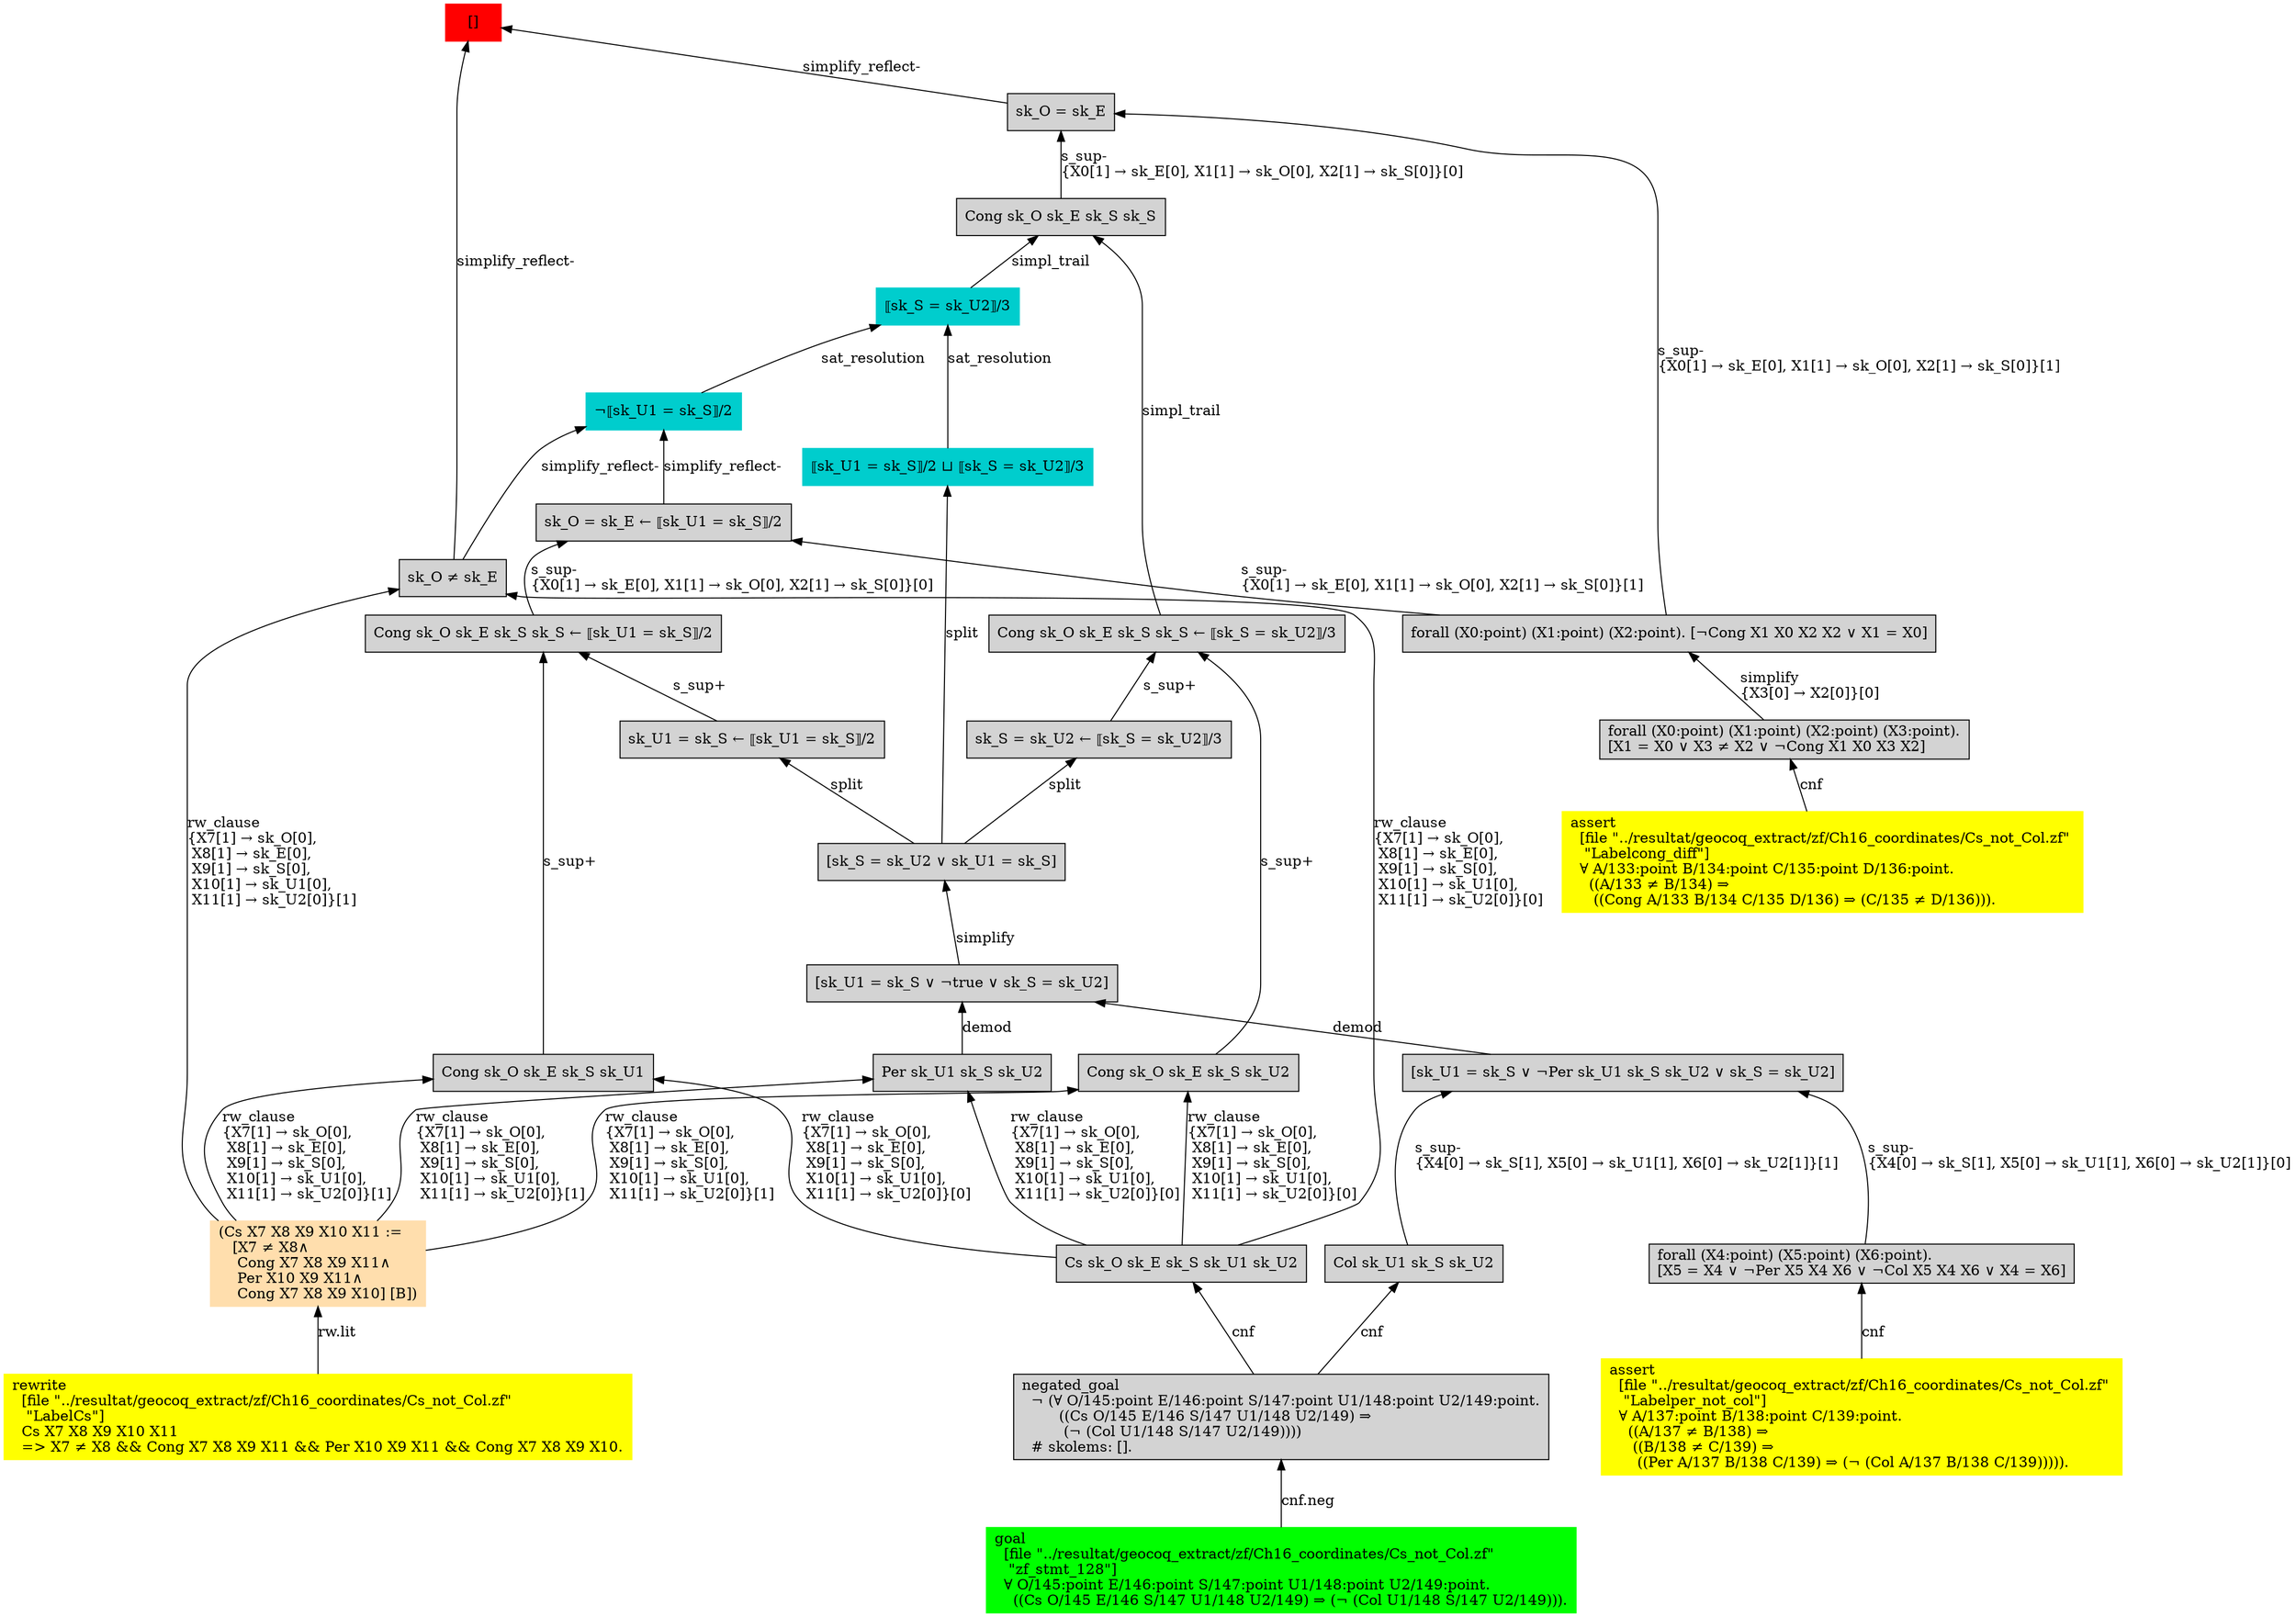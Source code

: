 digraph "unsat_graph" {
  vertex_0 [color=red, label="[]", shape=box, style=filled];
  vertex_0 -> vertex_1 [label="simplify_reflect-", dir="back"];
  vertex_1 [shape=box, label="sk_O ≠ sk_E\l", style=filled];
  vertex_1 -> vertex_2 [label="rw_clause\l\{X7[1] → sk_O[0], \l X8[1] → sk_E[0], \l X9[1] → sk_S[0], \l X10[1] → sk_U1[0], \l X11[1] → sk_U2[0]\}[1]\l", dir="back"];
  vertex_2 [color=navajowhite, shape=box, label="(Cs X7 X8 X9 X10 X11 :=\l   [X7 ≠ X8∧\l    Cong X7 X8 X9 X11∧\l    Per X10 X9 X11∧\l    Cong X7 X8 X9 X10] [B])\l", style=filled];
  vertex_2 -> vertex_3 [label="rw.lit", dir="back"];
  vertex_3 [color=yellow, shape=box, label="rewrite\l  [file \"../resultat/geocoq_extract/zf/Ch16_coordinates/Cs_not_Col.zf\" \l   \"LabelCs\"]\l  Cs X7 X8 X9 X10 X11\l  =\> X7 ≠ X8 && Cong X7 X8 X9 X11 && Per X10 X9 X11 && Cong X7 X8 X9 X10.\l", style=filled];
  vertex_1 -> vertex_4 [label="rw_clause\l\{X7[1] → sk_O[0], \l X8[1] → sk_E[0], \l X9[1] → sk_S[0], \l X10[1] → sk_U1[0], \l X11[1] → sk_U2[0]\}[0]\l", dir="back"];
  vertex_4 [shape=box, label="Cs sk_O sk_E sk_S sk_U1 sk_U2\l", style=filled];
  vertex_4 -> vertex_5 [label="cnf", dir="back"];
  vertex_5 [shape=box, label="negated_goal\l  ¬ (∀ O/145:point E/146:point S/147:point U1/148:point U2/149:point.\l        ((Cs O/145 E/146 S/147 U1/148 U2/149) ⇒\l         (¬ (Col U1/148 S/147 U2/149))))\l  # skolems: [].\l", style=filled];
  vertex_5 -> vertex_6 [label="cnf.neg", dir="back"];
  vertex_6 [color=green, shape=box, label="goal\l  [file \"../resultat/geocoq_extract/zf/Ch16_coordinates/Cs_not_Col.zf\" \l   \"zf_stmt_128\"]\l  ∀ O/145:point E/146:point S/147:point U1/148:point U2/149:point.\l    ((Cs O/145 E/146 S/147 U1/148 U2/149) ⇒ (¬ (Col U1/148 S/147 U2/149))).\l", style=filled];
  vertex_0 -> vertex_7 [label="simplify_reflect-", dir="back"];
  vertex_7 [shape=box, label="sk_O = sk_E\l", style=filled];
  vertex_7 -> vertex_8 [label="s_sup-\l\{X0[1] → sk_E[0], X1[1] → sk_O[0], X2[1] → sk_S[0]\}[1]\l", dir="back"];
  vertex_8 [shape=box, label="forall (X0:point) (X1:point) (X2:point). [¬Cong X1 X0 X2 X2 ∨ X1 = X0]\l", style=filled];
  vertex_8 -> vertex_9 [label="simplify\l\{X3[0] → X2[0]\}[0]\l", dir="back"];
  vertex_9 [shape=box, label="forall (X0:point) (X1:point) (X2:point) (X3:point).\l[X1 = X0 ∨ X3 ≠ X2 ∨ ¬Cong X1 X0 X3 X2]\l", style=filled];
  vertex_9 -> vertex_10 [label="cnf", dir="back"];
  vertex_10 [color=yellow, shape=box, label="assert\l  [file \"../resultat/geocoq_extract/zf/Ch16_coordinates/Cs_not_Col.zf\" \l   \"Labelcong_diff\"]\l  ∀ A/133:point B/134:point C/135:point D/136:point.\l    ((A/133 ≠ B/134) ⇒\l     ((Cong A/133 B/134 C/135 D/136) ⇒ (C/135 ≠ D/136))).\l", style=filled];
  vertex_7 -> vertex_11 [label="s_sup-\l\{X0[1] → sk_E[0], X1[1] → sk_O[0], X2[1] → sk_S[0]\}[0]\l", dir="back"];
  vertex_11 [shape=box, label="Cong sk_O sk_E sk_S sk_S\l", style=filled];
  vertex_11 -> vertex_12 [label="simpl_trail", dir="back"];
  vertex_12 [color=cyan3, shape=box, label="⟦sk_S = sk_U2⟧/3\l", style=filled];
  vertex_12 -> vertex_13 [label="sat_resolution", dir="back"];
  vertex_13 [color=cyan3, shape=box, label="¬⟦sk_U1 = sk_S⟧/2\l", style=filled];
  vertex_13 -> vertex_1 [label="simplify_reflect-", dir="back"];
  vertex_13 -> vertex_14 [label="simplify_reflect-", dir="back"];
  vertex_14 [shape=box, label="sk_O = sk_E ← ⟦sk_U1 = sk_S⟧/2\l", style=filled];
  vertex_14 -> vertex_8 [label="s_sup-\l\{X0[1] → sk_E[0], X1[1] → sk_O[0], X2[1] → sk_S[0]\}[1]\l", dir="back"];
  vertex_14 -> vertex_15 [label="s_sup-\l\{X0[1] → sk_E[0], X1[1] → sk_O[0], X2[1] → sk_S[0]\}[0]\l", dir="back"];
  vertex_15 [shape=box, label="Cong sk_O sk_E sk_S sk_S ← ⟦sk_U1 = sk_S⟧/2\l", style=filled];
  vertex_15 -> vertex_16 [label="s_sup+\l", dir="back"];
  vertex_16 [shape=box, label="Cong sk_O sk_E sk_S sk_U1\l", style=filled];
  vertex_16 -> vertex_2 [label="rw_clause\l\{X7[1] → sk_O[0], \l X8[1] → sk_E[0], \l X9[1] → sk_S[0], \l X10[1] → sk_U1[0], \l X11[1] → sk_U2[0]\}[1]\l", dir="back"];
  vertex_16 -> vertex_4 [label="rw_clause\l\{X7[1] → sk_O[0], \l X8[1] → sk_E[0], \l X9[1] → sk_S[0], \l X10[1] → sk_U1[0], \l X11[1] → sk_U2[0]\}[0]\l", dir="back"];
  vertex_15 -> vertex_17 [label="s_sup+\l", dir="back"];
  vertex_17 [shape=box, label="sk_U1 = sk_S ← ⟦sk_U1 = sk_S⟧/2\l", style=filled];
  vertex_17 -> vertex_18 [label="split", dir="back"];
  vertex_18 [shape=box, label="[sk_S = sk_U2 ∨ sk_U1 = sk_S]\l", style=filled];
  vertex_18 -> vertex_19 [label="simplify", dir="back"];
  vertex_19 [shape=box, label="[sk_U1 = sk_S ∨ ¬true ∨ sk_S = sk_U2]\l", style=filled];
  vertex_19 -> vertex_20 [label="demod", dir="back"];
  vertex_20 [shape=box, label="Per sk_U1 sk_S sk_U2\l", style=filled];
  vertex_20 -> vertex_2 [label="rw_clause\l\{X7[1] → sk_O[0], \l X8[1] → sk_E[0], \l X9[1] → sk_S[0], \l X10[1] → sk_U1[0], \l X11[1] → sk_U2[0]\}[1]\l", dir="back"];
  vertex_20 -> vertex_4 [label="rw_clause\l\{X7[1] → sk_O[0], \l X8[1] → sk_E[0], \l X9[1] → sk_S[0], \l X10[1] → sk_U1[0], \l X11[1] → sk_U2[0]\}[0]\l", dir="back"];
  vertex_19 -> vertex_21 [label="demod", dir="back"];
  vertex_21 [shape=box, label="[sk_U1 = sk_S ∨ ¬Per sk_U1 sk_S sk_U2 ∨ sk_S = sk_U2]\l", style=filled];
  vertex_21 -> vertex_22 [label="s_sup-\l\{X4[0] → sk_S[1], X5[0] → sk_U1[1], X6[0] → sk_U2[1]\}[0]\l", dir="back"];
  vertex_22 [shape=box, label="forall (X4:point) (X5:point) (X6:point).\l[X5 = X4 ∨ ¬Per X5 X4 X6 ∨ ¬Col X5 X4 X6 ∨ X4 = X6]\l", style=filled];
  vertex_22 -> vertex_23 [label="cnf", dir="back"];
  vertex_23 [color=yellow, shape=box, label="assert\l  [file \"../resultat/geocoq_extract/zf/Ch16_coordinates/Cs_not_Col.zf\" \l   \"Labelper_not_col\"]\l  ∀ A/137:point B/138:point C/139:point.\l    ((A/137 ≠ B/138) ⇒\l     ((B/138 ≠ C/139) ⇒\l      ((Per A/137 B/138 C/139) ⇒ (¬ (Col A/137 B/138 C/139))))).\l", style=filled];
  vertex_21 -> vertex_24 [label="s_sup-\l\{X4[0] → sk_S[1], X5[0] → sk_U1[1], X6[0] → sk_U2[1]\}[1]\l", dir="back"];
  vertex_24 [shape=box, label="Col sk_U1 sk_S sk_U2\l", style=filled];
  vertex_24 -> vertex_5 [label="cnf", dir="back"];
  vertex_12 -> vertex_25 [label="sat_resolution", dir="back"];
  vertex_25 [color=cyan3, shape=box, label="⟦sk_U1 = sk_S⟧/2 ⊔ ⟦sk_S = sk_U2⟧/3\l", style=filled];
  vertex_25 -> vertex_18 [label="split", dir="back"];
  vertex_11 -> vertex_26 [label="simpl_trail", dir="back"];
  vertex_26 [shape=box, label="Cong sk_O sk_E sk_S sk_S ← ⟦sk_S = sk_U2⟧/3\l", style=filled];
  vertex_26 -> vertex_27 [label="s_sup+\l", dir="back"];
  vertex_27 [shape=box, label="Cong sk_O sk_E sk_S sk_U2\l", style=filled];
  vertex_27 -> vertex_2 [label="rw_clause\l\{X7[1] → sk_O[0], \l X8[1] → sk_E[0], \l X9[1] → sk_S[0], \l X10[1] → sk_U1[0], \l X11[1] → sk_U2[0]\}[1]\l", dir="back"];
  vertex_27 -> vertex_4 [label="rw_clause\l\{X7[1] → sk_O[0], \l X8[1] → sk_E[0], \l X9[1] → sk_S[0], \l X10[1] → sk_U1[0], \l X11[1] → sk_U2[0]\}[0]\l", dir="back"];
  vertex_26 -> vertex_28 [label="s_sup+\l", dir="back"];
  vertex_28 [shape=box, label="sk_S = sk_U2 ← ⟦sk_S = sk_U2⟧/3\l", style=filled];
  vertex_28 -> vertex_18 [label="split", dir="back"];
  }


